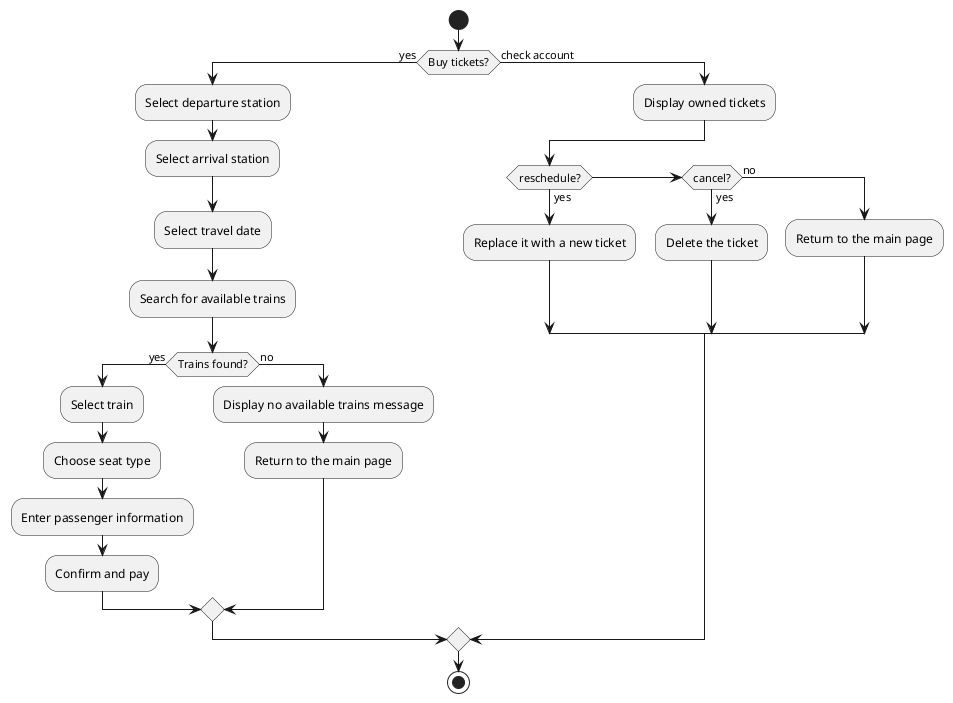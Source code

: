 @startuml

start
if (Buy tickets?) then (yes)
  :Select departure station;
  :Select arrival station;
  :Select travel date;
  :Search for available trains;
  if (Trains found?) then (yes)
    :Select train;
    :Choose seat type;
    :Enter passenger information;
    :Confirm and pay;
  else (no)
    :Display no available trains message;
    :Return to the main page;
  endif
else (check account)
  :Display owned tickets;
  if (reschedule?) then (yes)
    :Replace it with a new ticket;
  elseif (cancel?) then (yes)
    :Delete the ticket;
  else (no)
    :Return to the main page;
  endif
endif

stop

@enduml
